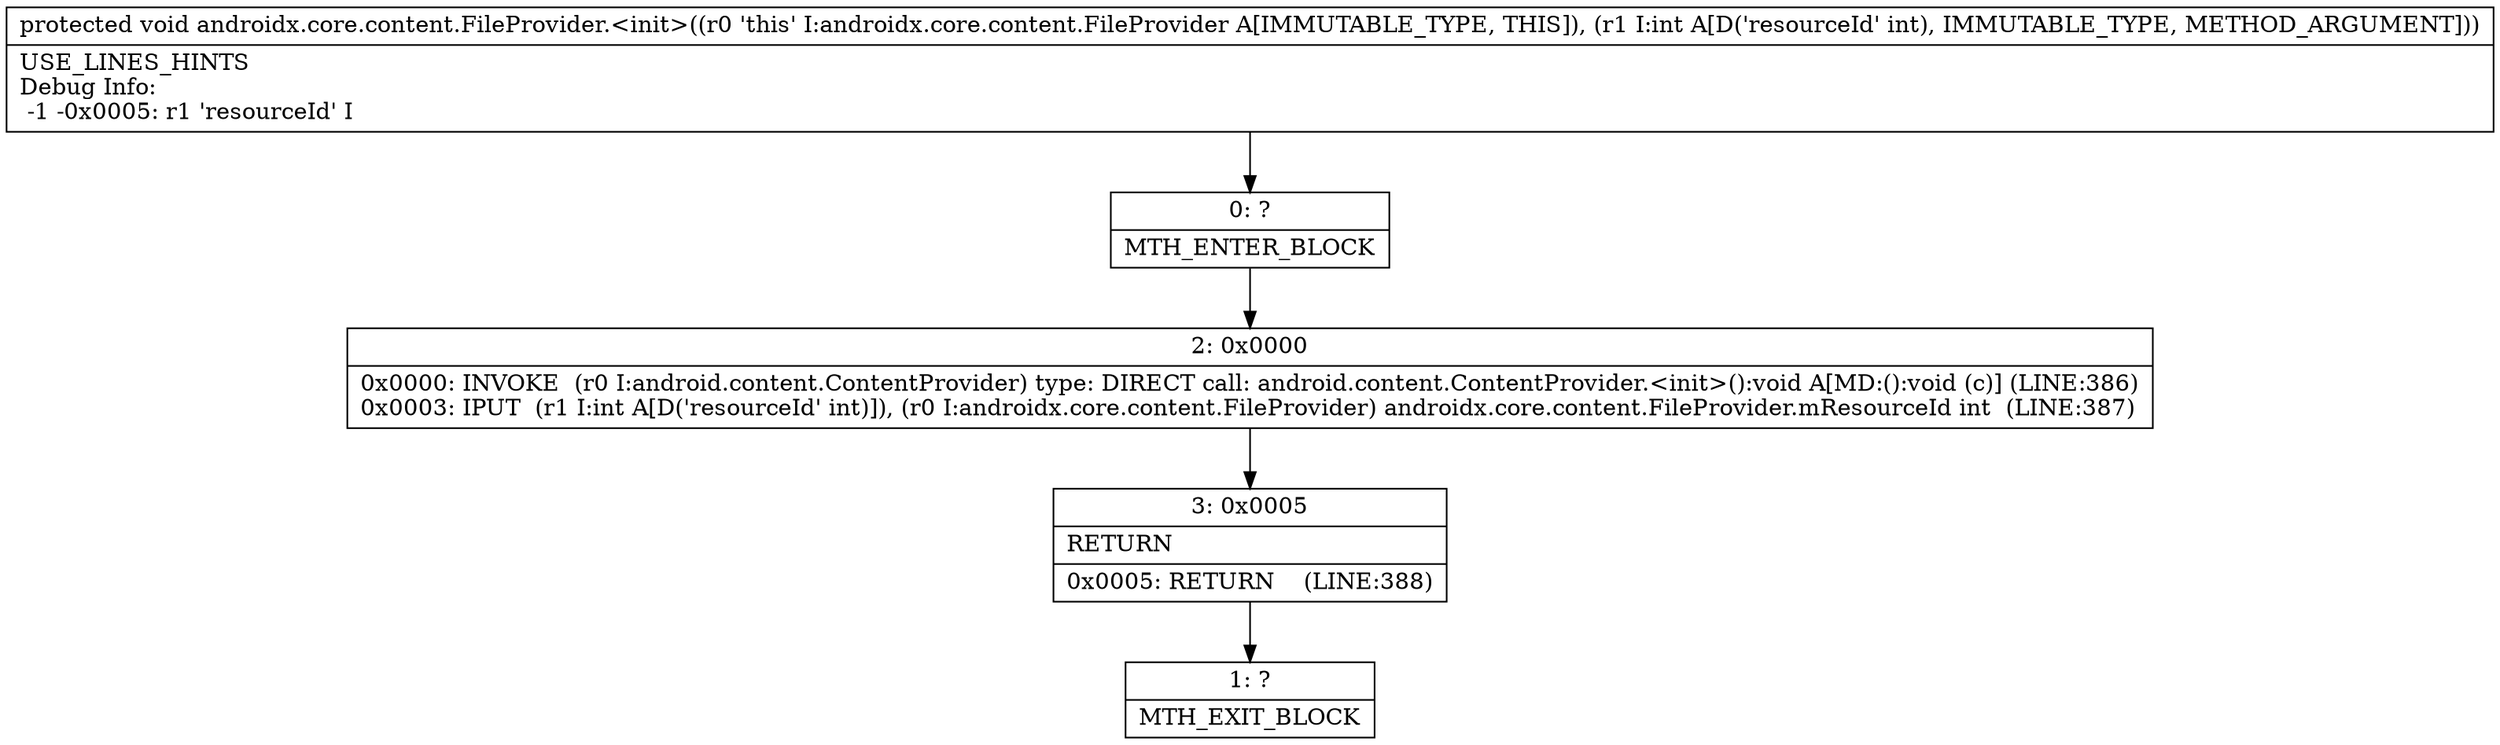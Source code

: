 digraph "CFG forandroidx.core.content.FileProvider.\<init\>(I)V" {
Node_0 [shape=record,label="{0\:\ ?|MTH_ENTER_BLOCK\l}"];
Node_2 [shape=record,label="{2\:\ 0x0000|0x0000: INVOKE  (r0 I:android.content.ContentProvider) type: DIRECT call: android.content.ContentProvider.\<init\>():void A[MD:():void (c)] (LINE:386)\l0x0003: IPUT  (r1 I:int A[D('resourceId' int)]), (r0 I:androidx.core.content.FileProvider) androidx.core.content.FileProvider.mResourceId int  (LINE:387)\l}"];
Node_3 [shape=record,label="{3\:\ 0x0005|RETURN\l|0x0005: RETURN    (LINE:388)\l}"];
Node_1 [shape=record,label="{1\:\ ?|MTH_EXIT_BLOCK\l}"];
MethodNode[shape=record,label="{protected void androidx.core.content.FileProvider.\<init\>((r0 'this' I:androidx.core.content.FileProvider A[IMMUTABLE_TYPE, THIS]), (r1 I:int A[D('resourceId' int), IMMUTABLE_TYPE, METHOD_ARGUMENT]))  | USE_LINES_HINTS\lDebug Info:\l  \-1 \-0x0005: r1 'resourceId' I\l}"];
MethodNode -> Node_0;Node_0 -> Node_2;
Node_2 -> Node_3;
Node_3 -> Node_1;
}

